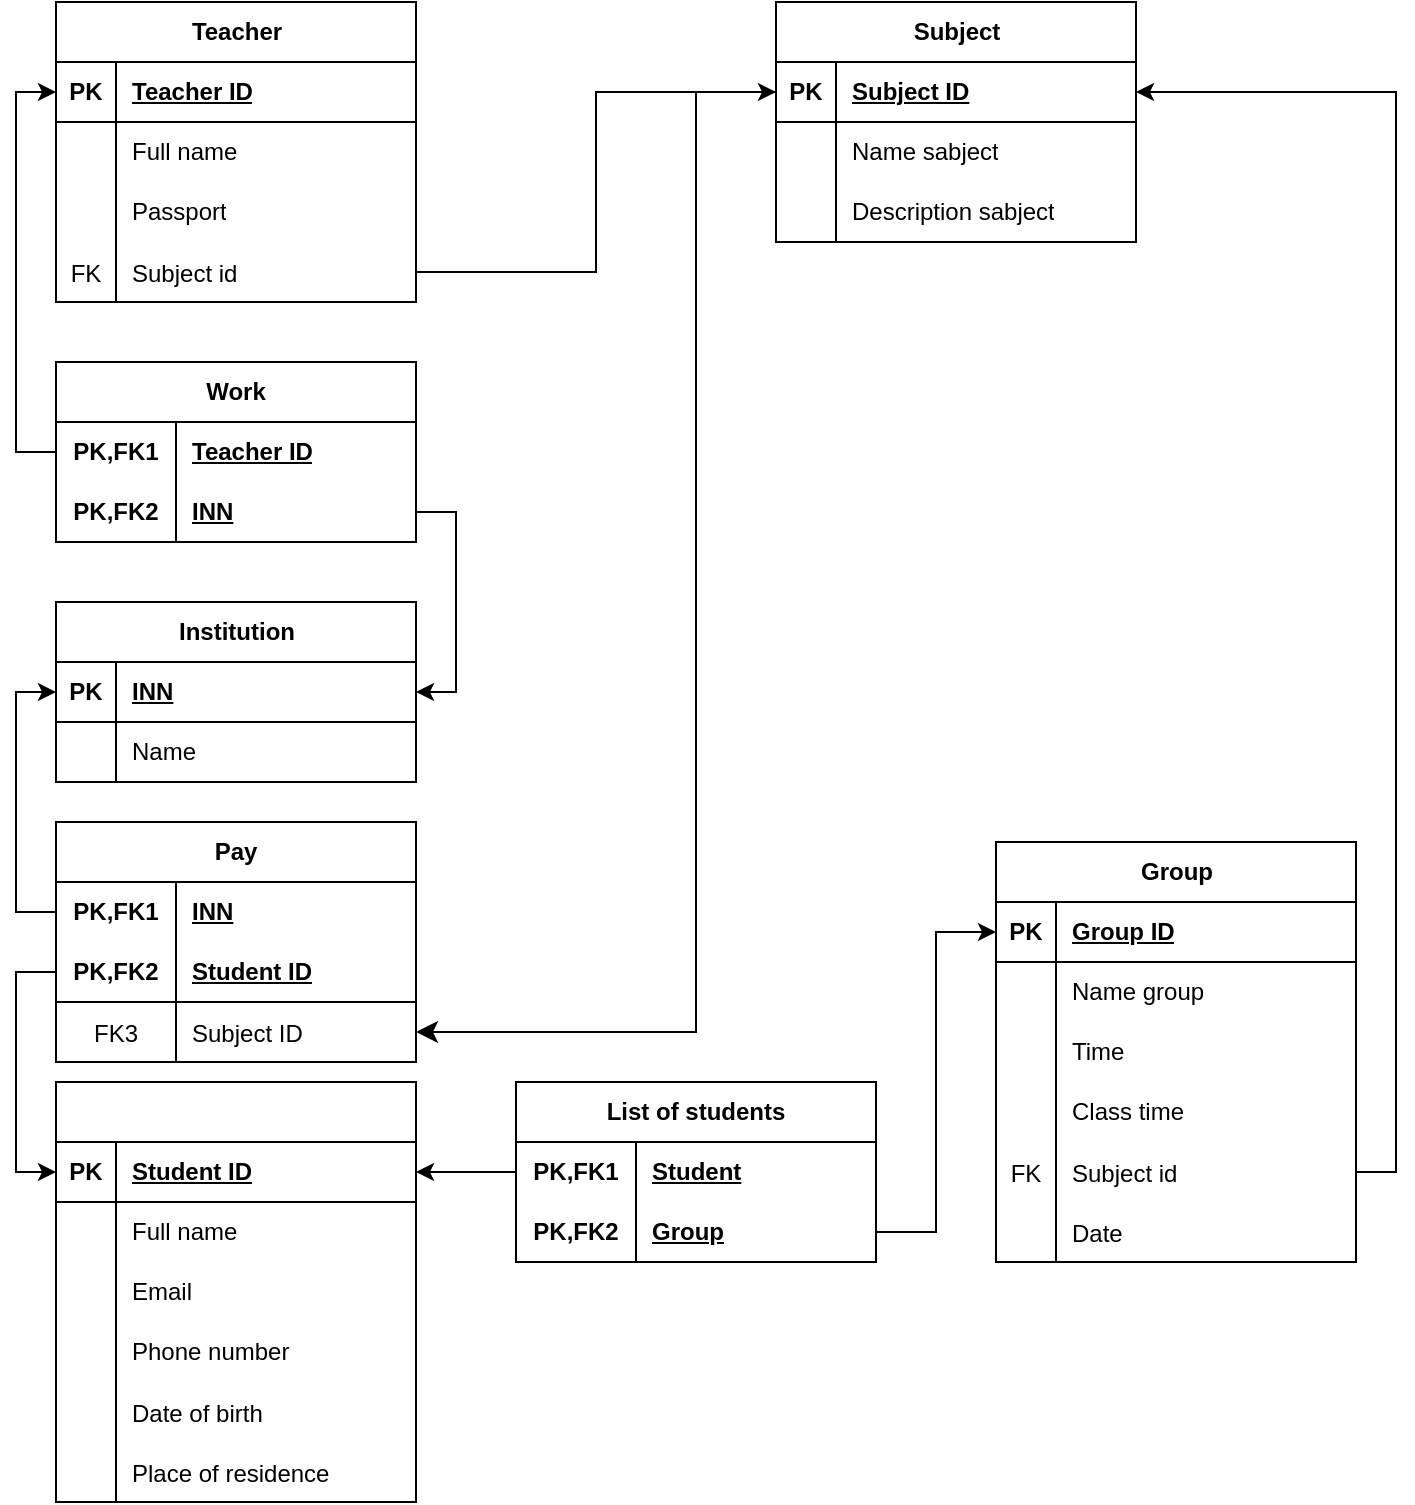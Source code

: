 <mxfile version="24.7.16">
  <diagram name="Страница — 1" id="FpywHIuh1tQH_kWxNlI-">
    <mxGraphModel dx="1490" dy="830" grid="1" gridSize="10" guides="1" tooltips="1" connect="1" arrows="1" fold="1" page="1" pageScale="1" pageWidth="827" pageHeight="1169" math="0" shadow="0">
      <root>
        <mxCell id="0" />
        <mxCell id="1" parent="0" />
        <mxCell id="exvSqspWzDbLJpmvpZ4v-33" value="&lt;div&gt;&lt;br&gt;&lt;/div&gt;&lt;div&gt;&lt;br&gt;&lt;/div&gt;" style="shape=table;startSize=30;container=1;collapsible=1;childLayout=tableLayout;fixedRows=1;rowLines=0;fontStyle=1;align=center;resizeLast=1;html=1;" parent="1" vertex="1">
          <mxGeometry x="110" y="600" width="180" height="210" as="geometry" />
        </mxCell>
        <mxCell id="exvSqspWzDbLJpmvpZ4v-34" value="" style="shape=tableRow;horizontal=0;startSize=0;swimlaneHead=0;swimlaneBody=0;fillColor=none;collapsible=0;dropTarget=0;points=[[0,0.5],[1,0.5]];portConstraint=eastwest;top=0;left=0;right=0;bottom=1;" parent="exvSqspWzDbLJpmvpZ4v-33" vertex="1">
          <mxGeometry y="30" width="180" height="30" as="geometry" />
        </mxCell>
        <mxCell id="exvSqspWzDbLJpmvpZ4v-35" value="PK" style="shape=partialRectangle;connectable=0;fillColor=none;top=0;left=0;bottom=0;right=0;fontStyle=1;overflow=hidden;whiteSpace=wrap;html=1;" parent="exvSqspWzDbLJpmvpZ4v-34" vertex="1">
          <mxGeometry width="30" height="30" as="geometry">
            <mxRectangle width="30" height="30" as="alternateBounds" />
          </mxGeometry>
        </mxCell>
        <mxCell id="exvSqspWzDbLJpmvpZ4v-36" value="Student ID" style="shape=partialRectangle;connectable=0;fillColor=none;top=0;left=0;bottom=0;right=0;align=left;spacingLeft=6;fontStyle=5;overflow=hidden;whiteSpace=wrap;html=1;" parent="exvSqspWzDbLJpmvpZ4v-34" vertex="1">
          <mxGeometry x="30" width="150" height="30" as="geometry">
            <mxRectangle width="150" height="30" as="alternateBounds" />
          </mxGeometry>
        </mxCell>
        <mxCell id="exvSqspWzDbLJpmvpZ4v-37" value="" style="shape=tableRow;horizontal=0;startSize=0;swimlaneHead=0;swimlaneBody=0;fillColor=none;collapsible=0;dropTarget=0;points=[[0,0.5],[1,0.5]];portConstraint=eastwest;top=0;left=0;right=0;bottom=0;" parent="exvSqspWzDbLJpmvpZ4v-33" vertex="1">
          <mxGeometry y="60" width="180" height="30" as="geometry" />
        </mxCell>
        <mxCell id="exvSqspWzDbLJpmvpZ4v-38" value="" style="shape=partialRectangle;connectable=0;fillColor=none;top=0;left=0;bottom=0;right=0;editable=1;overflow=hidden;whiteSpace=wrap;html=1;" parent="exvSqspWzDbLJpmvpZ4v-37" vertex="1">
          <mxGeometry width="30" height="30" as="geometry">
            <mxRectangle width="30" height="30" as="alternateBounds" />
          </mxGeometry>
        </mxCell>
        <mxCell id="exvSqspWzDbLJpmvpZ4v-39" value="Full name" style="shape=partialRectangle;connectable=0;fillColor=none;top=0;left=0;bottom=0;right=0;align=left;spacingLeft=6;overflow=hidden;whiteSpace=wrap;html=1;" parent="exvSqspWzDbLJpmvpZ4v-37" vertex="1">
          <mxGeometry x="30" width="150" height="30" as="geometry">
            <mxRectangle width="150" height="30" as="alternateBounds" />
          </mxGeometry>
        </mxCell>
        <mxCell id="exvSqspWzDbLJpmvpZ4v-40" value="" style="shape=tableRow;horizontal=0;startSize=0;swimlaneHead=0;swimlaneBody=0;fillColor=none;collapsible=0;dropTarget=0;points=[[0,0.5],[1,0.5]];portConstraint=eastwest;top=0;left=0;right=0;bottom=0;" parent="exvSqspWzDbLJpmvpZ4v-33" vertex="1">
          <mxGeometry y="90" width="180" height="30" as="geometry" />
        </mxCell>
        <mxCell id="exvSqspWzDbLJpmvpZ4v-41" value="" style="shape=partialRectangle;connectable=0;fillColor=none;top=0;left=0;bottom=0;right=0;editable=1;overflow=hidden;whiteSpace=wrap;html=1;" parent="exvSqspWzDbLJpmvpZ4v-40" vertex="1">
          <mxGeometry width="30" height="30" as="geometry">
            <mxRectangle width="30" height="30" as="alternateBounds" />
          </mxGeometry>
        </mxCell>
        <mxCell id="exvSqspWzDbLJpmvpZ4v-42" value="Email" style="shape=partialRectangle;connectable=0;fillColor=none;top=0;left=0;bottom=0;right=0;align=left;spacingLeft=6;overflow=hidden;whiteSpace=wrap;html=1;" parent="exvSqspWzDbLJpmvpZ4v-40" vertex="1">
          <mxGeometry x="30" width="150" height="30" as="geometry">
            <mxRectangle width="150" height="30" as="alternateBounds" />
          </mxGeometry>
        </mxCell>
        <mxCell id="exvSqspWzDbLJpmvpZ4v-43" value="" style="shape=tableRow;horizontal=0;startSize=0;swimlaneHead=0;swimlaneBody=0;fillColor=none;collapsible=0;dropTarget=0;points=[[0,0.5],[1,0.5]];portConstraint=eastwest;top=0;left=0;right=0;bottom=0;" parent="exvSqspWzDbLJpmvpZ4v-33" vertex="1">
          <mxGeometry y="120" width="180" height="30" as="geometry" />
        </mxCell>
        <mxCell id="exvSqspWzDbLJpmvpZ4v-44" value="" style="shape=partialRectangle;connectable=0;fillColor=none;top=0;left=0;bottom=0;right=0;editable=1;overflow=hidden;whiteSpace=wrap;html=1;" parent="exvSqspWzDbLJpmvpZ4v-43" vertex="1">
          <mxGeometry width="30" height="30" as="geometry">
            <mxRectangle width="30" height="30" as="alternateBounds" />
          </mxGeometry>
        </mxCell>
        <mxCell id="exvSqspWzDbLJpmvpZ4v-45" value="Phone number" style="shape=partialRectangle;connectable=0;fillColor=none;top=0;left=0;bottom=0;right=0;align=left;spacingLeft=6;overflow=hidden;whiteSpace=wrap;html=1;" parent="exvSqspWzDbLJpmvpZ4v-43" vertex="1">
          <mxGeometry x="30" width="150" height="30" as="geometry">
            <mxRectangle width="150" height="30" as="alternateBounds" />
          </mxGeometry>
        </mxCell>
        <mxCell id="exvSqspWzDbLJpmvpZ4v-46" value="" style="shape=tableRow;horizontal=0;startSize=0;swimlaneHead=0;swimlaneBody=0;fillColor=none;collapsible=0;dropTarget=0;points=[[0,0.5],[1,0.5]];portConstraint=eastwest;top=0;left=0;right=0;bottom=0;" parent="exvSqspWzDbLJpmvpZ4v-33" vertex="1">
          <mxGeometry y="150" width="180" height="30" as="geometry" />
        </mxCell>
        <mxCell id="exvSqspWzDbLJpmvpZ4v-47" value="" style="shape=partialRectangle;connectable=0;fillColor=none;top=0;left=0;bottom=0;right=0;editable=1;overflow=hidden;" parent="exvSqspWzDbLJpmvpZ4v-46" vertex="1">
          <mxGeometry width="30" height="30" as="geometry">
            <mxRectangle width="30" height="30" as="alternateBounds" />
          </mxGeometry>
        </mxCell>
        <mxCell id="exvSqspWzDbLJpmvpZ4v-48" value="Date of birth" style="shape=partialRectangle;connectable=0;fillColor=none;top=0;left=0;bottom=0;right=0;align=left;spacingLeft=6;overflow=hidden;" parent="exvSqspWzDbLJpmvpZ4v-46" vertex="1">
          <mxGeometry x="30" width="150" height="30" as="geometry">
            <mxRectangle width="150" height="30" as="alternateBounds" />
          </mxGeometry>
        </mxCell>
        <mxCell id="exvSqspWzDbLJpmvpZ4v-49" value="" style="shape=tableRow;horizontal=0;startSize=0;swimlaneHead=0;swimlaneBody=0;fillColor=none;collapsible=0;dropTarget=0;points=[[0,0.5],[1,0.5]];portConstraint=eastwest;top=0;left=0;right=0;bottom=0;" parent="exvSqspWzDbLJpmvpZ4v-33" vertex="1">
          <mxGeometry y="180" width="180" height="30" as="geometry" />
        </mxCell>
        <mxCell id="exvSqspWzDbLJpmvpZ4v-50" value="" style="shape=partialRectangle;connectable=0;fillColor=none;top=0;left=0;bottom=0;right=0;editable=1;overflow=hidden;" parent="exvSqspWzDbLJpmvpZ4v-49" vertex="1">
          <mxGeometry width="30" height="30" as="geometry">
            <mxRectangle width="30" height="30" as="alternateBounds" />
          </mxGeometry>
        </mxCell>
        <mxCell id="exvSqspWzDbLJpmvpZ4v-51" value="Place of residence" style="shape=partialRectangle;connectable=0;fillColor=none;top=0;left=0;bottom=0;right=0;align=left;spacingLeft=6;overflow=hidden;" parent="exvSqspWzDbLJpmvpZ4v-49" vertex="1">
          <mxGeometry x="30" width="150" height="30" as="geometry">
            <mxRectangle width="150" height="30" as="alternateBounds" />
          </mxGeometry>
        </mxCell>
        <mxCell id="exvSqspWzDbLJpmvpZ4v-52" value="Teacher" style="shape=table;startSize=30;container=1;collapsible=1;childLayout=tableLayout;fixedRows=1;rowLines=0;fontStyle=1;align=center;resizeLast=1;html=1;" parent="1" vertex="1">
          <mxGeometry x="110" y="60" width="180" height="150" as="geometry" />
        </mxCell>
        <mxCell id="exvSqspWzDbLJpmvpZ4v-53" value="" style="shape=tableRow;horizontal=0;startSize=0;swimlaneHead=0;swimlaneBody=0;fillColor=none;collapsible=0;dropTarget=0;points=[[0,0.5],[1,0.5]];portConstraint=eastwest;top=0;left=0;right=0;bottom=1;" parent="exvSqspWzDbLJpmvpZ4v-52" vertex="1">
          <mxGeometry y="30" width="180" height="30" as="geometry" />
        </mxCell>
        <mxCell id="exvSqspWzDbLJpmvpZ4v-54" value="PK" style="shape=partialRectangle;connectable=0;fillColor=none;top=0;left=0;bottom=0;right=0;fontStyle=1;overflow=hidden;whiteSpace=wrap;html=1;" parent="exvSqspWzDbLJpmvpZ4v-53" vertex="1">
          <mxGeometry width="30" height="30" as="geometry">
            <mxRectangle width="30" height="30" as="alternateBounds" />
          </mxGeometry>
        </mxCell>
        <mxCell id="exvSqspWzDbLJpmvpZ4v-55" value="Teacher ID" style="shape=partialRectangle;connectable=0;fillColor=none;top=0;left=0;bottom=0;right=0;align=left;spacingLeft=6;fontStyle=5;overflow=hidden;whiteSpace=wrap;html=1;" parent="exvSqspWzDbLJpmvpZ4v-53" vertex="1">
          <mxGeometry x="30" width="150" height="30" as="geometry">
            <mxRectangle width="150" height="30" as="alternateBounds" />
          </mxGeometry>
        </mxCell>
        <mxCell id="exvSqspWzDbLJpmvpZ4v-56" value="" style="shape=tableRow;horizontal=0;startSize=0;swimlaneHead=0;swimlaneBody=0;fillColor=none;collapsible=0;dropTarget=0;points=[[0,0.5],[1,0.5]];portConstraint=eastwest;top=0;left=0;right=0;bottom=0;" parent="exvSqspWzDbLJpmvpZ4v-52" vertex="1">
          <mxGeometry y="60" width="180" height="30" as="geometry" />
        </mxCell>
        <mxCell id="exvSqspWzDbLJpmvpZ4v-57" value="" style="shape=partialRectangle;connectable=0;fillColor=none;top=0;left=0;bottom=0;right=0;editable=1;overflow=hidden;whiteSpace=wrap;html=1;" parent="exvSqspWzDbLJpmvpZ4v-56" vertex="1">
          <mxGeometry width="30" height="30" as="geometry">
            <mxRectangle width="30" height="30" as="alternateBounds" />
          </mxGeometry>
        </mxCell>
        <mxCell id="exvSqspWzDbLJpmvpZ4v-58" value="Full name" style="shape=partialRectangle;connectable=0;fillColor=none;top=0;left=0;bottom=0;right=0;align=left;spacingLeft=6;overflow=hidden;whiteSpace=wrap;html=1;" parent="exvSqspWzDbLJpmvpZ4v-56" vertex="1">
          <mxGeometry x="30" width="150" height="30" as="geometry">
            <mxRectangle width="150" height="30" as="alternateBounds" />
          </mxGeometry>
        </mxCell>
        <mxCell id="exvSqspWzDbLJpmvpZ4v-59" value="" style="shape=tableRow;horizontal=0;startSize=0;swimlaneHead=0;swimlaneBody=0;fillColor=none;collapsible=0;dropTarget=0;points=[[0,0.5],[1,0.5]];portConstraint=eastwest;top=0;left=0;right=0;bottom=0;" parent="exvSqspWzDbLJpmvpZ4v-52" vertex="1">
          <mxGeometry y="90" width="180" height="30" as="geometry" />
        </mxCell>
        <mxCell id="exvSqspWzDbLJpmvpZ4v-60" value="" style="shape=partialRectangle;connectable=0;fillColor=none;top=0;left=0;bottom=0;right=0;editable=1;overflow=hidden;whiteSpace=wrap;html=1;" parent="exvSqspWzDbLJpmvpZ4v-59" vertex="1">
          <mxGeometry width="30" height="30" as="geometry">
            <mxRectangle width="30" height="30" as="alternateBounds" />
          </mxGeometry>
        </mxCell>
        <mxCell id="exvSqspWzDbLJpmvpZ4v-61" value="Passport" style="shape=partialRectangle;connectable=0;fillColor=none;top=0;left=0;bottom=0;right=0;align=left;spacingLeft=6;overflow=hidden;whiteSpace=wrap;html=1;" parent="exvSqspWzDbLJpmvpZ4v-59" vertex="1">
          <mxGeometry x="30" width="150" height="30" as="geometry">
            <mxRectangle width="150" height="30" as="alternateBounds" />
          </mxGeometry>
        </mxCell>
        <mxCell id="exvSqspWzDbLJpmvpZ4v-118" value="" style="shape=tableRow;horizontal=0;startSize=0;swimlaneHead=0;swimlaneBody=0;fillColor=none;collapsible=0;dropTarget=0;points=[[0,0.5],[1,0.5]];portConstraint=eastwest;top=0;left=0;right=0;bottom=0;" parent="exvSqspWzDbLJpmvpZ4v-52" vertex="1">
          <mxGeometry y="120" width="180" height="30" as="geometry" />
        </mxCell>
        <mxCell id="exvSqspWzDbLJpmvpZ4v-119" value="FK" style="shape=partialRectangle;connectable=0;fillColor=none;top=0;left=0;bottom=0;right=0;editable=1;overflow=hidden;" parent="exvSqspWzDbLJpmvpZ4v-118" vertex="1">
          <mxGeometry width="30" height="30" as="geometry">
            <mxRectangle width="30" height="30" as="alternateBounds" />
          </mxGeometry>
        </mxCell>
        <mxCell id="exvSqspWzDbLJpmvpZ4v-120" value="Subject id" style="shape=partialRectangle;connectable=0;fillColor=none;top=0;left=0;bottom=0;right=0;align=left;spacingLeft=6;overflow=hidden;" parent="exvSqspWzDbLJpmvpZ4v-118" vertex="1">
          <mxGeometry x="30" width="150" height="30" as="geometry">
            <mxRectangle width="150" height="30" as="alternateBounds" />
          </mxGeometry>
        </mxCell>
        <mxCell id="exvSqspWzDbLJpmvpZ4v-78" value="Subject" style="shape=table;startSize=30;container=1;collapsible=1;childLayout=tableLayout;fixedRows=1;rowLines=0;fontStyle=1;align=center;resizeLast=1;html=1;" parent="1" vertex="1">
          <mxGeometry x="470" y="60" width="180" height="120" as="geometry" />
        </mxCell>
        <mxCell id="exvSqspWzDbLJpmvpZ4v-79" value="" style="shape=tableRow;horizontal=0;startSize=0;swimlaneHead=0;swimlaneBody=0;fillColor=none;collapsible=0;dropTarget=0;points=[[0,0.5],[1,0.5]];portConstraint=eastwest;top=0;left=0;right=0;bottom=1;" parent="exvSqspWzDbLJpmvpZ4v-78" vertex="1">
          <mxGeometry y="30" width="180" height="30" as="geometry" />
        </mxCell>
        <mxCell id="exvSqspWzDbLJpmvpZ4v-80" value="PK" style="shape=partialRectangle;connectable=0;fillColor=none;top=0;left=0;bottom=0;right=0;fontStyle=1;overflow=hidden;whiteSpace=wrap;html=1;" parent="exvSqspWzDbLJpmvpZ4v-79" vertex="1">
          <mxGeometry width="30" height="30" as="geometry">
            <mxRectangle width="30" height="30" as="alternateBounds" />
          </mxGeometry>
        </mxCell>
        <mxCell id="exvSqspWzDbLJpmvpZ4v-81" value="Subject ID" style="shape=partialRectangle;connectable=0;fillColor=none;top=0;left=0;bottom=0;right=0;align=left;spacingLeft=6;fontStyle=5;overflow=hidden;whiteSpace=wrap;html=1;" parent="exvSqspWzDbLJpmvpZ4v-79" vertex="1">
          <mxGeometry x="30" width="150" height="30" as="geometry">
            <mxRectangle width="150" height="30" as="alternateBounds" />
          </mxGeometry>
        </mxCell>
        <mxCell id="exvSqspWzDbLJpmvpZ4v-82" value="" style="shape=tableRow;horizontal=0;startSize=0;swimlaneHead=0;swimlaneBody=0;fillColor=none;collapsible=0;dropTarget=0;points=[[0,0.5],[1,0.5]];portConstraint=eastwest;top=0;left=0;right=0;bottom=0;" parent="exvSqspWzDbLJpmvpZ4v-78" vertex="1">
          <mxGeometry y="60" width="180" height="30" as="geometry" />
        </mxCell>
        <mxCell id="exvSqspWzDbLJpmvpZ4v-83" value="" style="shape=partialRectangle;connectable=0;fillColor=none;top=0;left=0;bottom=0;right=0;editable=1;overflow=hidden;whiteSpace=wrap;html=1;" parent="exvSqspWzDbLJpmvpZ4v-82" vertex="1">
          <mxGeometry width="30" height="30" as="geometry">
            <mxRectangle width="30" height="30" as="alternateBounds" />
          </mxGeometry>
        </mxCell>
        <mxCell id="exvSqspWzDbLJpmvpZ4v-84" value="Name sabject" style="shape=partialRectangle;connectable=0;fillColor=none;top=0;left=0;bottom=0;right=0;align=left;spacingLeft=6;overflow=hidden;whiteSpace=wrap;html=1;" parent="exvSqspWzDbLJpmvpZ4v-82" vertex="1">
          <mxGeometry x="30" width="150" height="30" as="geometry">
            <mxRectangle width="150" height="30" as="alternateBounds" />
          </mxGeometry>
        </mxCell>
        <mxCell id="exvSqspWzDbLJpmvpZ4v-85" value="" style="shape=tableRow;horizontal=0;startSize=0;swimlaneHead=0;swimlaneBody=0;fillColor=none;collapsible=0;dropTarget=0;points=[[0,0.5],[1,0.5]];portConstraint=eastwest;top=0;left=0;right=0;bottom=0;" parent="exvSqspWzDbLJpmvpZ4v-78" vertex="1">
          <mxGeometry y="90" width="180" height="30" as="geometry" />
        </mxCell>
        <mxCell id="exvSqspWzDbLJpmvpZ4v-86" value="" style="shape=partialRectangle;connectable=0;fillColor=none;top=0;left=0;bottom=0;right=0;editable=1;overflow=hidden;whiteSpace=wrap;html=1;" parent="exvSqspWzDbLJpmvpZ4v-85" vertex="1">
          <mxGeometry width="30" height="30" as="geometry">
            <mxRectangle width="30" height="30" as="alternateBounds" />
          </mxGeometry>
        </mxCell>
        <mxCell id="exvSqspWzDbLJpmvpZ4v-87" value="Description sabject" style="shape=partialRectangle;connectable=0;fillColor=none;top=0;left=0;bottom=0;right=0;align=left;spacingLeft=6;overflow=hidden;whiteSpace=wrap;html=1;" parent="exvSqspWzDbLJpmvpZ4v-85" vertex="1">
          <mxGeometry x="30" width="150" height="30" as="geometry">
            <mxRectangle width="150" height="30" as="alternateBounds" />
          </mxGeometry>
        </mxCell>
        <mxCell id="exvSqspWzDbLJpmvpZ4v-91" value="Group" style="shape=table;startSize=30;container=1;collapsible=1;childLayout=tableLayout;fixedRows=1;rowLines=0;fontStyle=1;align=center;resizeLast=1;html=1;" parent="1" vertex="1">
          <mxGeometry x="580" y="480" width="180" height="210" as="geometry" />
        </mxCell>
        <mxCell id="exvSqspWzDbLJpmvpZ4v-92" value="" style="shape=tableRow;horizontal=0;startSize=0;swimlaneHead=0;swimlaneBody=0;fillColor=none;collapsible=0;dropTarget=0;points=[[0,0.5],[1,0.5]];portConstraint=eastwest;top=0;left=0;right=0;bottom=1;" parent="exvSqspWzDbLJpmvpZ4v-91" vertex="1">
          <mxGeometry y="30" width="180" height="30" as="geometry" />
        </mxCell>
        <mxCell id="exvSqspWzDbLJpmvpZ4v-93" value="PK" style="shape=partialRectangle;connectable=0;fillColor=none;top=0;left=0;bottom=0;right=0;fontStyle=1;overflow=hidden;whiteSpace=wrap;html=1;" parent="exvSqspWzDbLJpmvpZ4v-92" vertex="1">
          <mxGeometry width="30" height="30" as="geometry">
            <mxRectangle width="30" height="30" as="alternateBounds" />
          </mxGeometry>
        </mxCell>
        <mxCell id="exvSqspWzDbLJpmvpZ4v-94" value="Group ID" style="shape=partialRectangle;connectable=0;fillColor=none;top=0;left=0;bottom=0;right=0;align=left;spacingLeft=6;fontStyle=5;overflow=hidden;whiteSpace=wrap;html=1;" parent="exvSqspWzDbLJpmvpZ4v-92" vertex="1">
          <mxGeometry x="30" width="150" height="30" as="geometry">
            <mxRectangle width="150" height="30" as="alternateBounds" />
          </mxGeometry>
        </mxCell>
        <mxCell id="exvSqspWzDbLJpmvpZ4v-95" value="" style="shape=tableRow;horizontal=0;startSize=0;swimlaneHead=0;swimlaneBody=0;fillColor=none;collapsible=0;dropTarget=0;points=[[0,0.5],[1,0.5]];portConstraint=eastwest;top=0;left=0;right=0;bottom=0;" parent="exvSqspWzDbLJpmvpZ4v-91" vertex="1">
          <mxGeometry y="60" width="180" height="30" as="geometry" />
        </mxCell>
        <mxCell id="exvSqspWzDbLJpmvpZ4v-96" value="" style="shape=partialRectangle;connectable=0;fillColor=none;top=0;left=0;bottom=0;right=0;editable=1;overflow=hidden;whiteSpace=wrap;html=1;" parent="exvSqspWzDbLJpmvpZ4v-95" vertex="1">
          <mxGeometry width="30" height="30" as="geometry">
            <mxRectangle width="30" height="30" as="alternateBounds" />
          </mxGeometry>
        </mxCell>
        <mxCell id="exvSqspWzDbLJpmvpZ4v-97" value="Name group" style="shape=partialRectangle;connectable=0;fillColor=none;top=0;left=0;bottom=0;right=0;align=left;spacingLeft=6;overflow=hidden;whiteSpace=wrap;html=1;" parent="exvSqspWzDbLJpmvpZ4v-95" vertex="1">
          <mxGeometry x="30" width="150" height="30" as="geometry">
            <mxRectangle width="150" height="30" as="alternateBounds" />
          </mxGeometry>
        </mxCell>
        <mxCell id="exvSqspWzDbLJpmvpZ4v-98" value="" style="shape=tableRow;horizontal=0;startSize=0;swimlaneHead=0;swimlaneBody=0;fillColor=none;collapsible=0;dropTarget=0;points=[[0,0.5],[1,0.5]];portConstraint=eastwest;top=0;left=0;right=0;bottom=0;" parent="exvSqspWzDbLJpmvpZ4v-91" vertex="1">
          <mxGeometry y="90" width="180" height="30" as="geometry" />
        </mxCell>
        <mxCell id="exvSqspWzDbLJpmvpZ4v-99" value="" style="shape=partialRectangle;connectable=0;fillColor=none;top=0;left=0;bottom=0;right=0;editable=1;overflow=hidden;whiteSpace=wrap;html=1;" parent="exvSqspWzDbLJpmvpZ4v-98" vertex="1">
          <mxGeometry width="30" height="30" as="geometry">
            <mxRectangle width="30" height="30" as="alternateBounds" />
          </mxGeometry>
        </mxCell>
        <mxCell id="exvSqspWzDbLJpmvpZ4v-100" value="Time&amp;nbsp;" style="shape=partialRectangle;connectable=0;fillColor=none;top=0;left=0;bottom=0;right=0;align=left;spacingLeft=6;overflow=hidden;whiteSpace=wrap;html=1;" parent="exvSqspWzDbLJpmvpZ4v-98" vertex="1">
          <mxGeometry x="30" width="150" height="30" as="geometry">
            <mxRectangle width="150" height="30" as="alternateBounds" />
          </mxGeometry>
        </mxCell>
        <mxCell id="exvSqspWzDbLJpmvpZ4v-101" value="" style="shape=tableRow;horizontal=0;startSize=0;swimlaneHead=0;swimlaneBody=0;fillColor=none;collapsible=0;dropTarget=0;points=[[0,0.5],[1,0.5]];portConstraint=eastwest;top=0;left=0;right=0;bottom=0;" parent="exvSqspWzDbLJpmvpZ4v-91" vertex="1">
          <mxGeometry y="120" width="180" height="30" as="geometry" />
        </mxCell>
        <mxCell id="exvSqspWzDbLJpmvpZ4v-102" value="" style="shape=partialRectangle;connectable=0;fillColor=none;top=0;left=0;bottom=0;right=0;editable=1;overflow=hidden;whiteSpace=wrap;html=1;" parent="exvSqspWzDbLJpmvpZ4v-101" vertex="1">
          <mxGeometry width="30" height="30" as="geometry">
            <mxRectangle width="30" height="30" as="alternateBounds" />
          </mxGeometry>
        </mxCell>
        <mxCell id="exvSqspWzDbLJpmvpZ4v-103" value="Class time" style="shape=partialRectangle;connectable=0;fillColor=none;top=0;left=0;bottom=0;right=0;align=left;spacingLeft=6;overflow=hidden;whiteSpace=wrap;html=1;" parent="exvSqspWzDbLJpmvpZ4v-101" vertex="1">
          <mxGeometry x="30" width="150" height="30" as="geometry">
            <mxRectangle width="150" height="30" as="alternateBounds" />
          </mxGeometry>
        </mxCell>
        <mxCell id="exvSqspWzDbLJpmvpZ4v-124" value="" style="shape=tableRow;horizontal=0;startSize=0;swimlaneHead=0;swimlaneBody=0;fillColor=none;collapsible=0;dropTarget=0;points=[[0,0.5],[1,0.5]];portConstraint=eastwest;top=0;left=0;right=0;bottom=0;" parent="exvSqspWzDbLJpmvpZ4v-91" vertex="1">
          <mxGeometry y="150" width="180" height="30" as="geometry" />
        </mxCell>
        <mxCell id="exvSqspWzDbLJpmvpZ4v-125" value="FK" style="shape=partialRectangle;connectable=0;fillColor=none;top=0;left=0;bottom=0;right=0;editable=1;overflow=hidden;" parent="exvSqspWzDbLJpmvpZ4v-124" vertex="1">
          <mxGeometry width="30" height="30" as="geometry">
            <mxRectangle width="30" height="30" as="alternateBounds" />
          </mxGeometry>
        </mxCell>
        <mxCell id="exvSqspWzDbLJpmvpZ4v-126" value="Subject id" style="shape=partialRectangle;connectable=0;fillColor=none;top=0;left=0;bottom=0;right=0;align=left;spacingLeft=6;overflow=hidden;" parent="exvSqspWzDbLJpmvpZ4v-124" vertex="1">
          <mxGeometry x="30" width="150" height="30" as="geometry">
            <mxRectangle width="150" height="30" as="alternateBounds" />
          </mxGeometry>
        </mxCell>
        <mxCell id="exvSqspWzDbLJpmvpZ4v-194" value="" style="shape=tableRow;horizontal=0;startSize=0;swimlaneHead=0;swimlaneBody=0;fillColor=none;collapsible=0;dropTarget=0;points=[[0,0.5],[1,0.5]];portConstraint=eastwest;top=0;left=0;right=0;bottom=0;" parent="exvSqspWzDbLJpmvpZ4v-91" vertex="1">
          <mxGeometry y="180" width="180" height="30" as="geometry" />
        </mxCell>
        <mxCell id="exvSqspWzDbLJpmvpZ4v-195" value="" style="shape=partialRectangle;connectable=0;fillColor=none;top=0;left=0;bottom=0;right=0;editable=1;overflow=hidden;" parent="exvSqspWzDbLJpmvpZ4v-194" vertex="1">
          <mxGeometry width="30" height="30" as="geometry">
            <mxRectangle width="30" height="30" as="alternateBounds" />
          </mxGeometry>
        </mxCell>
        <mxCell id="exvSqspWzDbLJpmvpZ4v-196" value="Date" style="shape=partialRectangle;connectable=0;fillColor=none;top=0;left=0;bottom=0;right=0;align=left;spacingLeft=6;overflow=hidden;" parent="exvSqspWzDbLJpmvpZ4v-194" vertex="1">
          <mxGeometry x="30" width="150" height="30" as="geometry">
            <mxRectangle width="150" height="30" as="alternateBounds" />
          </mxGeometry>
        </mxCell>
        <mxCell id="exvSqspWzDbLJpmvpZ4v-104" value="Institution" style="shape=table;startSize=30;container=1;collapsible=1;childLayout=tableLayout;fixedRows=1;rowLines=0;fontStyle=1;align=center;resizeLast=1;html=1;" parent="1" vertex="1">
          <mxGeometry x="110" y="360" width="180" height="90" as="geometry" />
        </mxCell>
        <mxCell id="exvSqspWzDbLJpmvpZ4v-105" value="" style="shape=tableRow;horizontal=0;startSize=0;swimlaneHead=0;swimlaneBody=0;fillColor=none;collapsible=0;dropTarget=0;points=[[0,0.5],[1,0.5]];portConstraint=eastwest;top=0;left=0;right=0;bottom=1;" parent="exvSqspWzDbLJpmvpZ4v-104" vertex="1">
          <mxGeometry y="30" width="180" height="30" as="geometry" />
        </mxCell>
        <mxCell id="exvSqspWzDbLJpmvpZ4v-106" value="PK" style="shape=partialRectangle;connectable=0;fillColor=none;top=0;left=0;bottom=0;right=0;fontStyle=1;overflow=hidden;whiteSpace=wrap;html=1;" parent="exvSqspWzDbLJpmvpZ4v-105" vertex="1">
          <mxGeometry width="30" height="30" as="geometry">
            <mxRectangle width="30" height="30" as="alternateBounds" />
          </mxGeometry>
        </mxCell>
        <mxCell id="exvSqspWzDbLJpmvpZ4v-107" value="INN" style="shape=partialRectangle;connectable=0;fillColor=none;top=0;left=0;bottom=0;right=0;align=left;spacingLeft=6;fontStyle=5;overflow=hidden;whiteSpace=wrap;html=1;" parent="exvSqspWzDbLJpmvpZ4v-105" vertex="1">
          <mxGeometry x="30" width="150" height="30" as="geometry">
            <mxRectangle width="150" height="30" as="alternateBounds" />
          </mxGeometry>
        </mxCell>
        <mxCell id="exvSqspWzDbLJpmvpZ4v-108" value="" style="shape=tableRow;horizontal=0;startSize=0;swimlaneHead=0;swimlaneBody=0;fillColor=none;collapsible=0;dropTarget=0;points=[[0,0.5],[1,0.5]];portConstraint=eastwest;top=0;left=0;right=0;bottom=0;" parent="exvSqspWzDbLJpmvpZ4v-104" vertex="1">
          <mxGeometry y="60" width="180" height="30" as="geometry" />
        </mxCell>
        <mxCell id="exvSqspWzDbLJpmvpZ4v-109" value="" style="shape=partialRectangle;connectable=0;fillColor=none;top=0;left=0;bottom=0;right=0;editable=1;overflow=hidden;whiteSpace=wrap;html=1;" parent="exvSqspWzDbLJpmvpZ4v-108" vertex="1">
          <mxGeometry width="30" height="30" as="geometry">
            <mxRectangle width="30" height="30" as="alternateBounds" />
          </mxGeometry>
        </mxCell>
        <mxCell id="exvSqspWzDbLJpmvpZ4v-110" value="Name" style="shape=partialRectangle;connectable=0;fillColor=none;top=0;left=0;bottom=0;right=0;align=left;spacingLeft=6;overflow=hidden;whiteSpace=wrap;html=1;" parent="exvSqspWzDbLJpmvpZ4v-108" vertex="1">
          <mxGeometry x="30" width="150" height="30" as="geometry">
            <mxRectangle width="150" height="30" as="alternateBounds" />
          </mxGeometry>
        </mxCell>
        <mxCell id="exvSqspWzDbLJpmvpZ4v-123" style="edgeStyle=orthogonalEdgeStyle;rounded=0;orthogonalLoop=1;jettySize=auto;html=1;exitX=1;exitY=0.5;exitDx=0;exitDy=0;" parent="1" source="exvSqspWzDbLJpmvpZ4v-118" target="exvSqspWzDbLJpmvpZ4v-79" edge="1">
          <mxGeometry relative="1" as="geometry" />
        </mxCell>
        <mxCell id="exvSqspWzDbLJpmvpZ4v-147" value="List of students" style="shape=table;startSize=30;container=1;collapsible=1;childLayout=tableLayout;fixedRows=1;rowLines=0;fontStyle=1;align=center;resizeLast=1;html=1;whiteSpace=wrap;" parent="1" vertex="1">
          <mxGeometry x="340" y="600" width="180" height="90" as="geometry" />
        </mxCell>
        <mxCell id="exvSqspWzDbLJpmvpZ4v-148" value="" style="shape=tableRow;horizontal=0;startSize=0;swimlaneHead=0;swimlaneBody=0;fillColor=none;collapsible=0;dropTarget=0;points=[[0,0.5],[1,0.5]];portConstraint=eastwest;top=0;left=0;right=0;bottom=0;html=1;" parent="exvSqspWzDbLJpmvpZ4v-147" vertex="1">
          <mxGeometry y="30" width="180" height="30" as="geometry" />
        </mxCell>
        <mxCell id="exvSqspWzDbLJpmvpZ4v-149" value="PK,FK1" style="shape=partialRectangle;connectable=0;fillColor=none;top=0;left=0;bottom=0;right=0;fontStyle=1;overflow=hidden;html=1;whiteSpace=wrap;" parent="exvSqspWzDbLJpmvpZ4v-148" vertex="1">
          <mxGeometry width="60" height="30" as="geometry">
            <mxRectangle width="60" height="30" as="alternateBounds" />
          </mxGeometry>
        </mxCell>
        <mxCell id="exvSqspWzDbLJpmvpZ4v-150" value="&lt;span style=&quot;text-align: center; text-wrap: nowrap;&quot;&gt;Student&lt;/span&gt;" style="shape=partialRectangle;connectable=0;fillColor=none;top=0;left=0;bottom=0;right=0;align=left;spacingLeft=6;fontStyle=5;overflow=hidden;html=1;whiteSpace=wrap;" parent="exvSqspWzDbLJpmvpZ4v-148" vertex="1">
          <mxGeometry x="60" width="120" height="30" as="geometry">
            <mxRectangle width="120" height="30" as="alternateBounds" />
          </mxGeometry>
        </mxCell>
        <mxCell id="exvSqspWzDbLJpmvpZ4v-151" value="" style="shape=tableRow;horizontal=0;startSize=0;swimlaneHead=0;swimlaneBody=0;fillColor=none;collapsible=0;dropTarget=0;points=[[0,0.5],[1,0.5]];portConstraint=eastwest;top=0;left=0;right=0;bottom=1;html=1;" parent="exvSqspWzDbLJpmvpZ4v-147" vertex="1">
          <mxGeometry y="60" width="180" height="30" as="geometry" />
        </mxCell>
        <mxCell id="exvSqspWzDbLJpmvpZ4v-152" value="PK,FK2" style="shape=partialRectangle;connectable=0;fillColor=none;top=0;left=0;bottom=0;right=0;fontStyle=1;overflow=hidden;html=1;whiteSpace=wrap;" parent="exvSqspWzDbLJpmvpZ4v-151" vertex="1">
          <mxGeometry width="60" height="30" as="geometry">
            <mxRectangle width="60" height="30" as="alternateBounds" />
          </mxGeometry>
        </mxCell>
        <mxCell id="exvSqspWzDbLJpmvpZ4v-153" value="&lt;span style=&quot;text-align: center; text-wrap: nowrap;&quot;&gt;Group&lt;/span&gt;" style="shape=partialRectangle;connectable=0;fillColor=none;top=0;left=0;bottom=0;right=0;align=left;spacingLeft=6;fontStyle=5;overflow=hidden;html=1;whiteSpace=wrap;" parent="exvSqspWzDbLJpmvpZ4v-151" vertex="1">
          <mxGeometry x="60" width="120" height="30" as="geometry">
            <mxRectangle width="120" height="30" as="alternateBounds" />
          </mxGeometry>
        </mxCell>
        <mxCell id="exvSqspWzDbLJpmvpZ4v-160" value="Pay" style="shape=table;startSize=30;container=1;collapsible=1;childLayout=tableLayout;fixedRows=1;rowLines=0;fontStyle=1;align=center;resizeLast=1;html=1;whiteSpace=wrap;" parent="1" vertex="1">
          <mxGeometry x="110" y="470" width="180" height="120" as="geometry" />
        </mxCell>
        <mxCell id="exvSqspWzDbLJpmvpZ4v-161" value="" style="shape=tableRow;horizontal=0;startSize=0;swimlaneHead=0;swimlaneBody=0;fillColor=none;collapsible=0;dropTarget=0;points=[[0,0.5],[1,0.5]];portConstraint=eastwest;top=0;left=0;right=0;bottom=0;html=1;" parent="exvSqspWzDbLJpmvpZ4v-160" vertex="1">
          <mxGeometry y="30" width="180" height="30" as="geometry" />
        </mxCell>
        <mxCell id="exvSqspWzDbLJpmvpZ4v-162" value="PK,FK1" style="shape=partialRectangle;connectable=0;fillColor=none;top=0;left=0;bottom=0;right=0;fontStyle=1;overflow=hidden;html=1;whiteSpace=wrap;" parent="exvSqspWzDbLJpmvpZ4v-161" vertex="1">
          <mxGeometry width="60" height="30" as="geometry">
            <mxRectangle width="60" height="30" as="alternateBounds" />
          </mxGeometry>
        </mxCell>
        <mxCell id="exvSqspWzDbLJpmvpZ4v-163" value="INN" style="shape=partialRectangle;connectable=0;fillColor=none;top=0;left=0;bottom=0;right=0;align=left;spacingLeft=6;fontStyle=5;overflow=hidden;html=1;whiteSpace=wrap;" parent="exvSqspWzDbLJpmvpZ4v-161" vertex="1">
          <mxGeometry x="60" width="120" height="30" as="geometry">
            <mxRectangle width="120" height="30" as="alternateBounds" />
          </mxGeometry>
        </mxCell>
        <mxCell id="exvSqspWzDbLJpmvpZ4v-164" value="" style="shape=tableRow;horizontal=0;startSize=0;swimlaneHead=0;swimlaneBody=0;fillColor=none;collapsible=0;dropTarget=0;points=[[0,0.5],[1,0.5]];portConstraint=eastwest;top=0;left=0;right=0;bottom=1;html=1;" parent="exvSqspWzDbLJpmvpZ4v-160" vertex="1">
          <mxGeometry y="60" width="180" height="30" as="geometry" />
        </mxCell>
        <mxCell id="exvSqspWzDbLJpmvpZ4v-165" value="PK,FK2" style="shape=partialRectangle;connectable=0;fillColor=none;top=0;left=0;bottom=0;right=0;fontStyle=1;overflow=hidden;html=1;whiteSpace=wrap;" parent="exvSqspWzDbLJpmvpZ4v-164" vertex="1">
          <mxGeometry width="60" height="30" as="geometry">
            <mxRectangle width="60" height="30" as="alternateBounds" />
          </mxGeometry>
        </mxCell>
        <mxCell id="exvSqspWzDbLJpmvpZ4v-166" value="Student ID" style="shape=partialRectangle;connectable=0;fillColor=none;top=0;left=0;bottom=0;right=0;align=left;spacingLeft=6;fontStyle=5;overflow=hidden;html=1;whiteSpace=wrap;" parent="exvSqspWzDbLJpmvpZ4v-164" vertex="1">
          <mxGeometry x="60" width="120" height="30" as="geometry">
            <mxRectangle width="120" height="30" as="alternateBounds" />
          </mxGeometry>
        </mxCell>
        <mxCell id="k_T0xYCELkVddT1g_QYR-6" value="" style="shape=tableRow;horizontal=0;startSize=0;swimlaneHead=0;swimlaneBody=0;fillColor=none;collapsible=0;dropTarget=0;points=[[0,0.5],[1,0.5]];portConstraint=eastwest;top=0;left=0;right=0;bottom=0;" vertex="1" parent="exvSqspWzDbLJpmvpZ4v-160">
          <mxGeometry y="90" width="180" height="30" as="geometry" />
        </mxCell>
        <mxCell id="k_T0xYCELkVddT1g_QYR-7" value="FK3" style="shape=partialRectangle;connectable=0;fillColor=none;top=0;left=0;bottom=0;right=0;editable=1;overflow=hidden;" vertex="1" parent="k_T0xYCELkVddT1g_QYR-6">
          <mxGeometry width="60" height="30" as="geometry">
            <mxRectangle width="60" height="30" as="alternateBounds" />
          </mxGeometry>
        </mxCell>
        <mxCell id="k_T0xYCELkVddT1g_QYR-8" value="Subject ID" style="shape=partialRectangle;connectable=0;fillColor=none;top=0;left=0;bottom=0;right=0;align=left;spacingLeft=6;overflow=hidden;" vertex="1" parent="k_T0xYCELkVddT1g_QYR-6">
          <mxGeometry x="60" width="120" height="30" as="geometry">
            <mxRectangle width="120" height="30" as="alternateBounds" />
          </mxGeometry>
        </mxCell>
        <mxCell id="exvSqspWzDbLJpmvpZ4v-173" style="edgeStyle=orthogonalEdgeStyle;rounded=0;orthogonalLoop=1;jettySize=auto;html=1;" parent="1" source="exvSqspWzDbLJpmvpZ4v-148" target="exvSqspWzDbLJpmvpZ4v-34" edge="1">
          <mxGeometry relative="1" as="geometry" />
        </mxCell>
        <mxCell id="exvSqspWzDbLJpmvpZ4v-174" style="edgeStyle=orthogonalEdgeStyle;rounded=0;orthogonalLoop=1;jettySize=auto;html=1;" parent="1" source="exvSqspWzDbLJpmvpZ4v-151" target="exvSqspWzDbLJpmvpZ4v-92" edge="1">
          <mxGeometry relative="1" as="geometry" />
        </mxCell>
        <mxCell id="exvSqspWzDbLJpmvpZ4v-175" value="Work" style="shape=table;startSize=30;container=1;collapsible=1;childLayout=tableLayout;fixedRows=1;rowLines=0;fontStyle=1;align=center;resizeLast=1;html=1;whiteSpace=wrap;" parent="1" vertex="1">
          <mxGeometry x="110" y="240" width="180" height="90" as="geometry" />
        </mxCell>
        <mxCell id="exvSqspWzDbLJpmvpZ4v-176" value="" style="shape=tableRow;horizontal=0;startSize=0;swimlaneHead=0;swimlaneBody=0;fillColor=none;collapsible=0;dropTarget=0;points=[[0,0.5],[1,0.5]];portConstraint=eastwest;top=0;left=0;right=0;bottom=0;html=1;" parent="exvSqspWzDbLJpmvpZ4v-175" vertex="1">
          <mxGeometry y="30" width="180" height="30" as="geometry" />
        </mxCell>
        <mxCell id="exvSqspWzDbLJpmvpZ4v-177" value="PK,FK1" style="shape=partialRectangle;connectable=0;fillColor=none;top=0;left=0;bottom=0;right=0;fontStyle=1;overflow=hidden;html=1;whiteSpace=wrap;" parent="exvSqspWzDbLJpmvpZ4v-176" vertex="1">
          <mxGeometry width="60" height="30" as="geometry">
            <mxRectangle width="60" height="30" as="alternateBounds" />
          </mxGeometry>
        </mxCell>
        <mxCell id="exvSqspWzDbLJpmvpZ4v-178" value="Teacher ID" style="shape=partialRectangle;connectable=0;fillColor=none;top=0;left=0;bottom=0;right=0;align=left;spacingLeft=6;fontStyle=5;overflow=hidden;html=1;whiteSpace=wrap;" parent="exvSqspWzDbLJpmvpZ4v-176" vertex="1">
          <mxGeometry x="60" width="120" height="30" as="geometry">
            <mxRectangle width="120" height="30" as="alternateBounds" />
          </mxGeometry>
        </mxCell>
        <mxCell id="exvSqspWzDbLJpmvpZ4v-179" value="" style="shape=tableRow;horizontal=0;startSize=0;swimlaneHead=0;swimlaneBody=0;fillColor=none;collapsible=0;dropTarget=0;points=[[0,0.5],[1,0.5]];portConstraint=eastwest;top=0;left=0;right=0;bottom=1;html=1;" parent="exvSqspWzDbLJpmvpZ4v-175" vertex="1">
          <mxGeometry y="60" width="180" height="30" as="geometry" />
        </mxCell>
        <mxCell id="exvSqspWzDbLJpmvpZ4v-180" value="PK,FK2" style="shape=partialRectangle;connectable=0;fillColor=none;top=0;left=0;bottom=0;right=0;fontStyle=1;overflow=hidden;html=1;whiteSpace=wrap;" parent="exvSqspWzDbLJpmvpZ4v-179" vertex="1">
          <mxGeometry width="60" height="30" as="geometry">
            <mxRectangle width="60" height="30" as="alternateBounds" />
          </mxGeometry>
        </mxCell>
        <mxCell id="exvSqspWzDbLJpmvpZ4v-181" value="INN" style="shape=partialRectangle;connectable=0;fillColor=none;top=0;left=0;bottom=0;right=0;align=left;spacingLeft=6;fontStyle=5;overflow=hidden;html=1;whiteSpace=wrap;" parent="exvSqspWzDbLJpmvpZ4v-179" vertex="1">
          <mxGeometry x="60" width="120" height="30" as="geometry">
            <mxRectangle width="120" height="30" as="alternateBounds" />
          </mxGeometry>
        </mxCell>
        <mxCell id="exvSqspWzDbLJpmvpZ4v-188" style="edgeStyle=orthogonalEdgeStyle;rounded=0;orthogonalLoop=1;jettySize=auto;html=1;entryX=0;entryY=0.5;entryDx=0;entryDy=0;" parent="1" source="exvSqspWzDbLJpmvpZ4v-161" target="exvSqspWzDbLJpmvpZ4v-105" edge="1">
          <mxGeometry relative="1" as="geometry" />
        </mxCell>
        <mxCell id="exvSqspWzDbLJpmvpZ4v-189" style="edgeStyle=orthogonalEdgeStyle;rounded=0;orthogonalLoop=1;jettySize=auto;html=1;" parent="1" source="exvSqspWzDbLJpmvpZ4v-179" target="exvSqspWzDbLJpmvpZ4v-105" edge="1">
          <mxGeometry relative="1" as="geometry">
            <Array as="points">
              <mxPoint x="310" y="315" />
              <mxPoint x="310" y="405" />
            </Array>
          </mxGeometry>
        </mxCell>
        <mxCell id="exvSqspWzDbLJpmvpZ4v-190" style="edgeStyle=orthogonalEdgeStyle;rounded=0;orthogonalLoop=1;jettySize=auto;html=1;entryX=0;entryY=0.5;entryDx=0;entryDy=0;" parent="1" source="exvSqspWzDbLJpmvpZ4v-176" target="exvSqspWzDbLJpmvpZ4v-53" edge="1">
          <mxGeometry relative="1" as="geometry" />
        </mxCell>
        <mxCell id="exvSqspWzDbLJpmvpZ4v-192" style="edgeStyle=orthogonalEdgeStyle;rounded=0;orthogonalLoop=1;jettySize=auto;html=1;entryX=0;entryY=0.5;entryDx=0;entryDy=0;" parent="1" source="exvSqspWzDbLJpmvpZ4v-164" target="exvSqspWzDbLJpmvpZ4v-34" edge="1">
          <mxGeometry relative="1" as="geometry" />
        </mxCell>
        <mxCell id="exvSqspWzDbLJpmvpZ4v-200" style="edgeStyle=orthogonalEdgeStyle;rounded=0;orthogonalLoop=1;jettySize=auto;html=1;" parent="1" source="exvSqspWzDbLJpmvpZ4v-124" target="exvSqspWzDbLJpmvpZ4v-79" edge="1">
          <mxGeometry relative="1" as="geometry">
            <Array as="points">
              <mxPoint x="780" y="645" />
              <mxPoint x="780" y="105" />
            </Array>
          </mxGeometry>
        </mxCell>
        <mxCell id="k_T0xYCELkVddT1g_QYR-9" style="edgeStyle=orthogonalEdgeStyle;rounded=0;orthogonalLoop=1;jettySize=auto;html=1;fontSize=12;startSize=8;endSize=8;" edge="1" parent="1" source="exvSqspWzDbLJpmvpZ4v-79" target="k_T0xYCELkVddT1g_QYR-6">
          <mxGeometry relative="1" as="geometry">
            <Array as="points">
              <mxPoint x="430" y="105" />
              <mxPoint x="430" y="575" />
            </Array>
          </mxGeometry>
        </mxCell>
      </root>
    </mxGraphModel>
  </diagram>
</mxfile>
